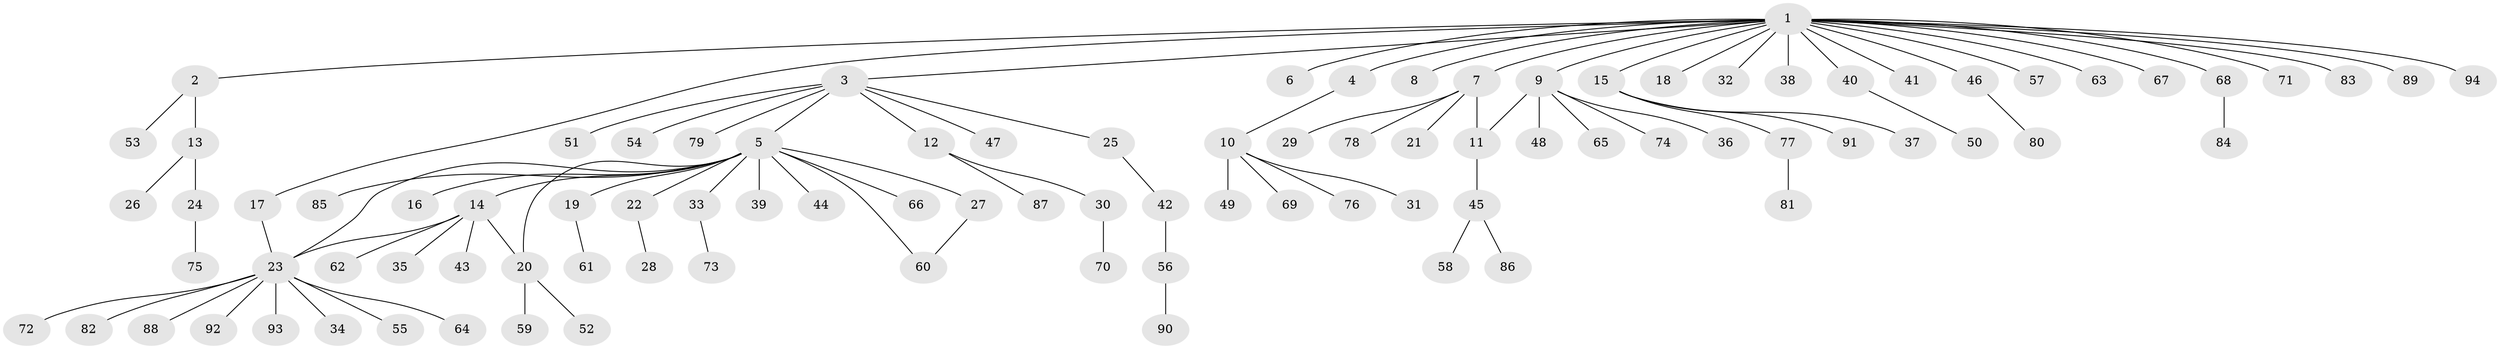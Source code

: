 // original degree distribution, {24: 0.007462686567164179, 3: 0.08955223880597014, 9: 0.007462686567164179, 15: 0.007462686567164179, 1: 0.6567164179104478, 6: 0.014925373134328358, 7: 0.014925373134328358, 4: 0.029850746268656716, 5: 0.014925373134328358, 2: 0.14925373134328357, 12: 0.007462686567164179}
// Generated by graph-tools (version 1.1) at 2025/50/03/04/25 22:50:25]
// undirected, 94 vertices, 98 edges
graph export_dot {
  node [color=gray90,style=filled];
  1;
  2;
  3;
  4;
  5;
  6;
  7;
  8;
  9;
  10;
  11;
  12;
  13;
  14;
  15;
  16;
  17;
  18;
  19;
  20;
  21;
  22;
  23;
  24;
  25;
  26;
  27;
  28;
  29;
  30;
  31;
  32;
  33;
  34;
  35;
  36;
  37;
  38;
  39;
  40;
  41;
  42;
  43;
  44;
  45;
  46;
  47;
  48;
  49;
  50;
  51;
  52;
  53;
  54;
  55;
  56;
  57;
  58;
  59;
  60;
  61;
  62;
  63;
  64;
  65;
  66;
  67;
  68;
  69;
  70;
  71;
  72;
  73;
  74;
  75;
  76;
  77;
  78;
  79;
  80;
  81;
  82;
  83;
  84;
  85;
  86;
  87;
  88;
  89;
  90;
  91;
  92;
  93;
  94;
  1 -- 2 [weight=1.0];
  1 -- 3 [weight=1.0];
  1 -- 4 [weight=1.0];
  1 -- 6 [weight=1.0];
  1 -- 7 [weight=1.0];
  1 -- 8 [weight=1.0];
  1 -- 9 [weight=1.0];
  1 -- 15 [weight=1.0];
  1 -- 17 [weight=1.0];
  1 -- 18 [weight=1.0];
  1 -- 32 [weight=1.0];
  1 -- 38 [weight=1.0];
  1 -- 40 [weight=1.0];
  1 -- 41 [weight=1.0];
  1 -- 46 [weight=1.0];
  1 -- 57 [weight=1.0];
  1 -- 63 [weight=1.0];
  1 -- 67 [weight=1.0];
  1 -- 68 [weight=1.0];
  1 -- 71 [weight=1.0];
  1 -- 83 [weight=1.0];
  1 -- 89 [weight=1.0];
  1 -- 94 [weight=1.0];
  2 -- 13 [weight=1.0];
  2 -- 53 [weight=1.0];
  3 -- 5 [weight=1.0];
  3 -- 12 [weight=1.0];
  3 -- 25 [weight=1.0];
  3 -- 47 [weight=1.0];
  3 -- 51 [weight=1.0];
  3 -- 54 [weight=1.0];
  3 -- 79 [weight=1.0];
  4 -- 10 [weight=1.0];
  5 -- 14 [weight=1.0];
  5 -- 16 [weight=1.0];
  5 -- 19 [weight=1.0];
  5 -- 20 [weight=1.0];
  5 -- 22 [weight=1.0];
  5 -- 23 [weight=1.0];
  5 -- 27 [weight=1.0];
  5 -- 33 [weight=1.0];
  5 -- 39 [weight=1.0];
  5 -- 44 [weight=1.0];
  5 -- 60 [weight=1.0];
  5 -- 66 [weight=1.0];
  5 -- 85 [weight=1.0];
  7 -- 11 [weight=1.0];
  7 -- 21 [weight=1.0];
  7 -- 29 [weight=1.0];
  7 -- 78 [weight=1.0];
  9 -- 11 [weight=1.0];
  9 -- 36 [weight=1.0];
  9 -- 48 [weight=1.0];
  9 -- 65 [weight=1.0];
  9 -- 74 [weight=1.0];
  10 -- 31 [weight=1.0];
  10 -- 49 [weight=1.0];
  10 -- 69 [weight=1.0];
  10 -- 76 [weight=1.0];
  11 -- 45 [weight=1.0];
  12 -- 30 [weight=1.0];
  12 -- 87 [weight=1.0];
  13 -- 24 [weight=1.0];
  13 -- 26 [weight=1.0];
  14 -- 20 [weight=1.0];
  14 -- 23 [weight=1.0];
  14 -- 35 [weight=1.0];
  14 -- 43 [weight=1.0];
  14 -- 62 [weight=1.0];
  15 -- 37 [weight=1.0];
  15 -- 77 [weight=1.0];
  15 -- 91 [weight=1.0];
  17 -- 23 [weight=1.0];
  19 -- 61 [weight=1.0];
  20 -- 52 [weight=1.0];
  20 -- 59 [weight=1.0];
  22 -- 28 [weight=1.0];
  23 -- 34 [weight=1.0];
  23 -- 55 [weight=1.0];
  23 -- 64 [weight=1.0];
  23 -- 72 [weight=1.0];
  23 -- 82 [weight=1.0];
  23 -- 88 [weight=1.0];
  23 -- 92 [weight=1.0];
  23 -- 93 [weight=1.0];
  24 -- 75 [weight=1.0];
  25 -- 42 [weight=1.0];
  27 -- 60 [weight=1.0];
  30 -- 70 [weight=2.0];
  33 -- 73 [weight=1.0];
  40 -- 50 [weight=1.0];
  42 -- 56 [weight=1.0];
  45 -- 58 [weight=1.0];
  45 -- 86 [weight=1.0];
  46 -- 80 [weight=1.0];
  56 -- 90 [weight=1.0];
  68 -- 84 [weight=1.0];
  77 -- 81 [weight=1.0];
}
